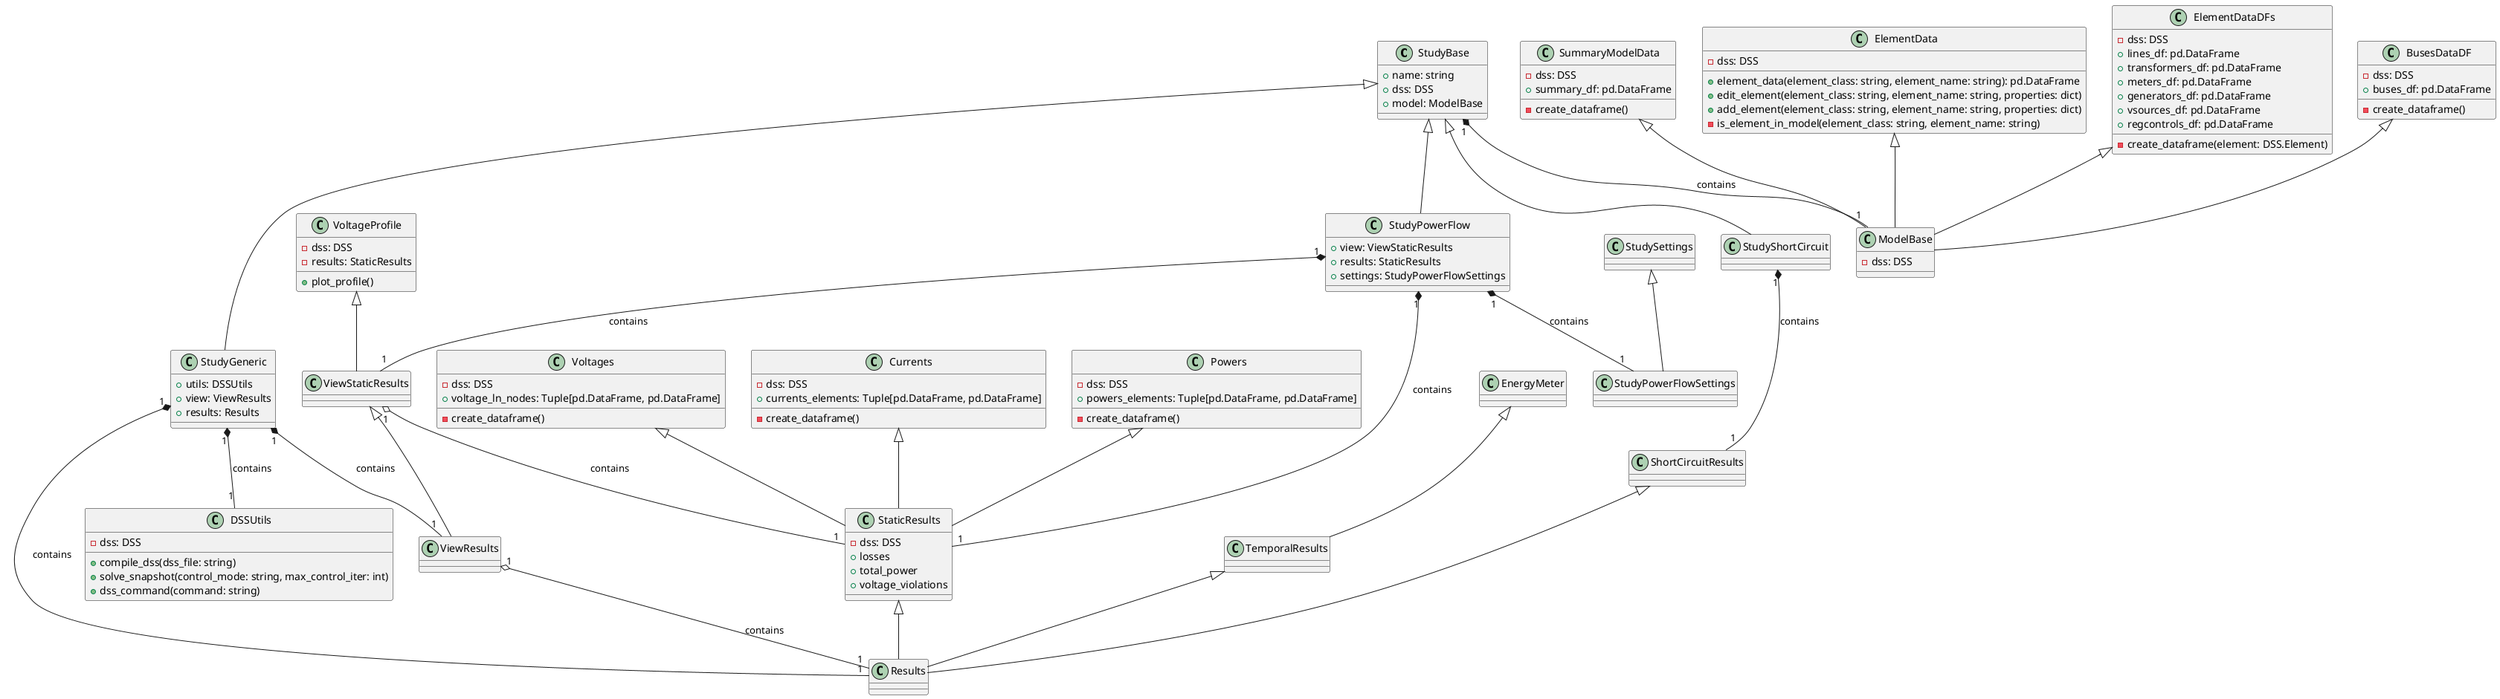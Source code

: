 @startuml
'https://plantuml.com/class-diagram

StudyBase <|-- StudyGeneric
StudyBase <|-- StudyPowerFlow
StudyBase <|-- StudyShortCircuit

StudyBase "1" *-- "1" ModelBase : contains
ElementDataDFs <|-- ModelBase
BusesDataDF <|-- ModelBase
SummaryModelData <|-- ModelBase
ElementData <|-- ModelBase

Voltages <|-- StaticResults
Currents <|-- StaticResults
Powers <|-- StaticResults

EnergyMeter <|-- TemporalResults

StaticResults <|-- Results
TemporalResults <|-- Results
ShortCircuitResults <|-- Results

StudyGeneric "1" *-- "1" DSSUtils : contains
StudyGeneric "1" *-- "1" Results : contains
StudyPowerFlow "1" *-- "1" StaticResults : contains
StudyPowerFlow "1" *-- "1" StudyPowerFlowSettings : contains
StudyShortCircuit "1" *-- "1" ShortCircuitResults : contains

VoltageProfile <|-- ViewStaticResults
ViewStaticResults "1" o-- "1" StaticResults : contains
StudyPowerFlow "1" *-- "1" ViewStaticResults : contains

ViewStaticResults <|-- ViewResults
ViewResults "1" o-- "1" Results : contains
StudyGeneric "1" *-- "1" ViewResults : contains

StudySettings <|-- StudyPowerFlowSettings

class DSSUtils {
    -dss: DSS

    +compile_dss(dss_file: string)
    +solve_snapshot(control_mode: string, max_control_iter: int)
    +dss_command(command: string)
}

class StudyBase {
    +name: string
    +dss: DSS
    +model: ModelBase
}

class StudyGeneric {
    +utils: DSSUtils
    +view: ViewResults
    +results: Results
}

class StudyPowerFlow {
    +view: ViewStaticResults
    +results: StaticResults
    +settings: StudyPowerFlowSettings
}

class ModelBase {
    -dss: DSS
}

class ElementDataDFs {
    -dss: DSS
    +lines_df: pd.DataFrame
    +transformers_df: pd.DataFrame
    +meters_df: pd.DataFrame
    +generators_df: pd.DataFrame
    +vsources_df: pd.DataFrame
    +regcontrols_df: pd.DataFrame

    -create_dataframe(element: DSS.Element)
}

class BusesDataDF {
    -dss: DSS
    +buses_df: pd.DataFrame

    -create_dataframe()
}

class SummaryModelData {
    -dss: DSS
    +summary_df: pd.DataFrame

    -create_dataframe()
}

class ElementData {
    -dss: DSS
    +element_data(element_class: string, element_name: string): pd.DataFrame
    +edit_element(element_class: string, element_name: string, properties: dict)
    +add_element(element_class: string, element_name: string, properties: dict)
    -is_element_in_model(element_class: string, element_name: string)
}

class StaticResults {
    -dss: DSS
    +losses
    +total_power
    +voltage_violations
}

class Voltages {
    -dss: DSS
    +voltage_ln_nodes: Tuple[pd.DataFrame, pd.DataFrame]

    -create_dataframe()
}

class Currents {
    -dss: DSS
    +currents_elements: Tuple[pd.DataFrame, pd.DataFrame]

    -create_dataframe()
}

class Powers {
    -dss: DSS
    +powers_elements: Tuple[pd.DataFrame, pd.DataFrame]

    -create_dataframe()
}


class VoltageProfile {
    -dss: DSS
    -results: StaticResults

    +plot_profile()
}

@enduml
